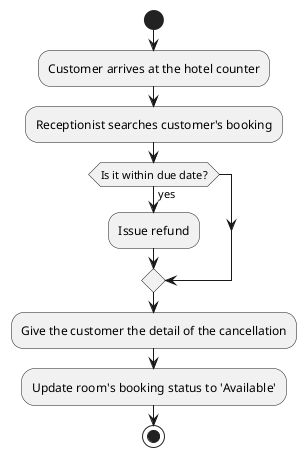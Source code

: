 @startuml
start
:Customer arrives at the hotel counter;
:Receptionist searches customer's booking;
if (Is it within due date?) then (yes)
    :Issue refund;
endif
:Give the customer the detail of the cancellation;
:Update room's booking status to 'Available';
stop
@enduml
